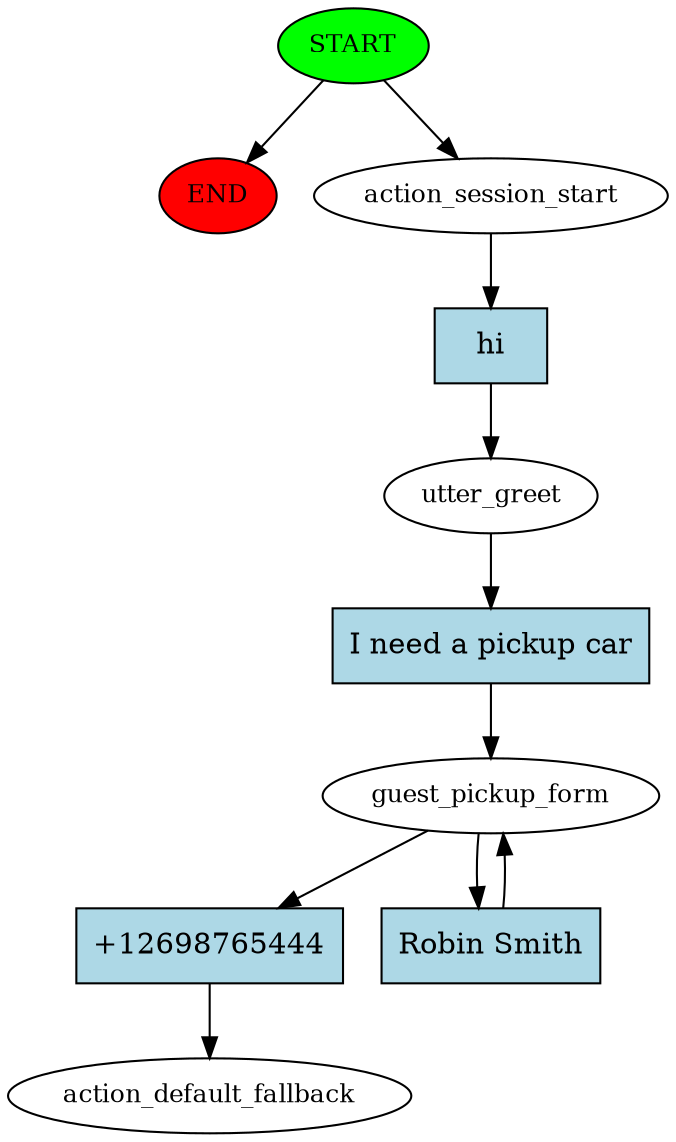 digraph  {
0 [class="start active", fillcolor=green, fontsize=12, label=START, style=filled];
"-1" [class=end, fillcolor=red, fontsize=12, label=END, style=filled];
1 [class=active, fontsize=12, label=action_session_start];
2 [class=active, fontsize=12, label=utter_greet];
3 [class=active, fontsize=12, label=guest_pickup_form];
5 [class="dashed active", fontsize=12, label=action_default_fallback];
6 [class="intent active", fillcolor=lightblue, label=hi, shape=rect, style=filled];
7 [class="intent active", fillcolor=lightblue, label="I need a pickup car", shape=rect, style=filled];
8 [class="intent active", fillcolor=lightblue, label="+12698765444", shape=rect, style=filled];
9 [class="intent active", fillcolor=lightblue, label="Robin Smith", shape=rect, style=filled];
0 -> "-1"  [class="", key=NONE, label=""];
0 -> 1  [class=active, key=NONE, label=""];
1 -> 6  [class=active, key=0];
2 -> 7  [class=active, key=0];
3 -> 8  [class=active, key=0];
3 -> 9  [class=active, key=0];
6 -> 2  [class=active, key=0];
7 -> 3  [class=active, key=0];
8 -> 5  [class=active, key=0];
9 -> 3  [class=active, key=0];
}
